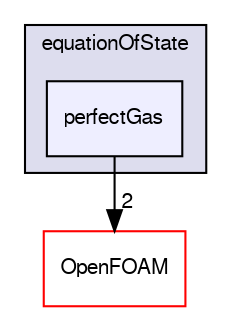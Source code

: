 digraph "src/thermophysicalModels/specie/equationOfState/perfectGas" {
  bgcolor=transparent;
  compound=true
  node [ fontsize="10", fontname="FreeSans"];
  edge [ labelfontsize="10", labelfontname="FreeSans"];
  subgraph clusterdir_f6178c4a32c891ac3a18c9e9fb558e23 {
    graph [ bgcolor="#ddddee", pencolor="black", label="equationOfState" fontname="FreeSans", fontsize="10", URL="dir_f6178c4a32c891ac3a18c9e9fb558e23.html"]
  dir_418b9b67300e97a8474564e33e969a3d [shape=box, label="perfectGas", style="filled", fillcolor="#eeeeff", pencolor="black", URL="dir_418b9b67300e97a8474564e33e969a3d.html"];
  }
  dir_c5473ff19b20e6ec4dfe5c310b3778a8 [shape=box label="OpenFOAM" color="red" URL="dir_c5473ff19b20e6ec4dfe5c310b3778a8.html"];
  dir_418b9b67300e97a8474564e33e969a3d->dir_c5473ff19b20e6ec4dfe5c310b3778a8 [headlabel="2", labeldistance=1.5 headhref="dir_002717_001732.html"];
}
